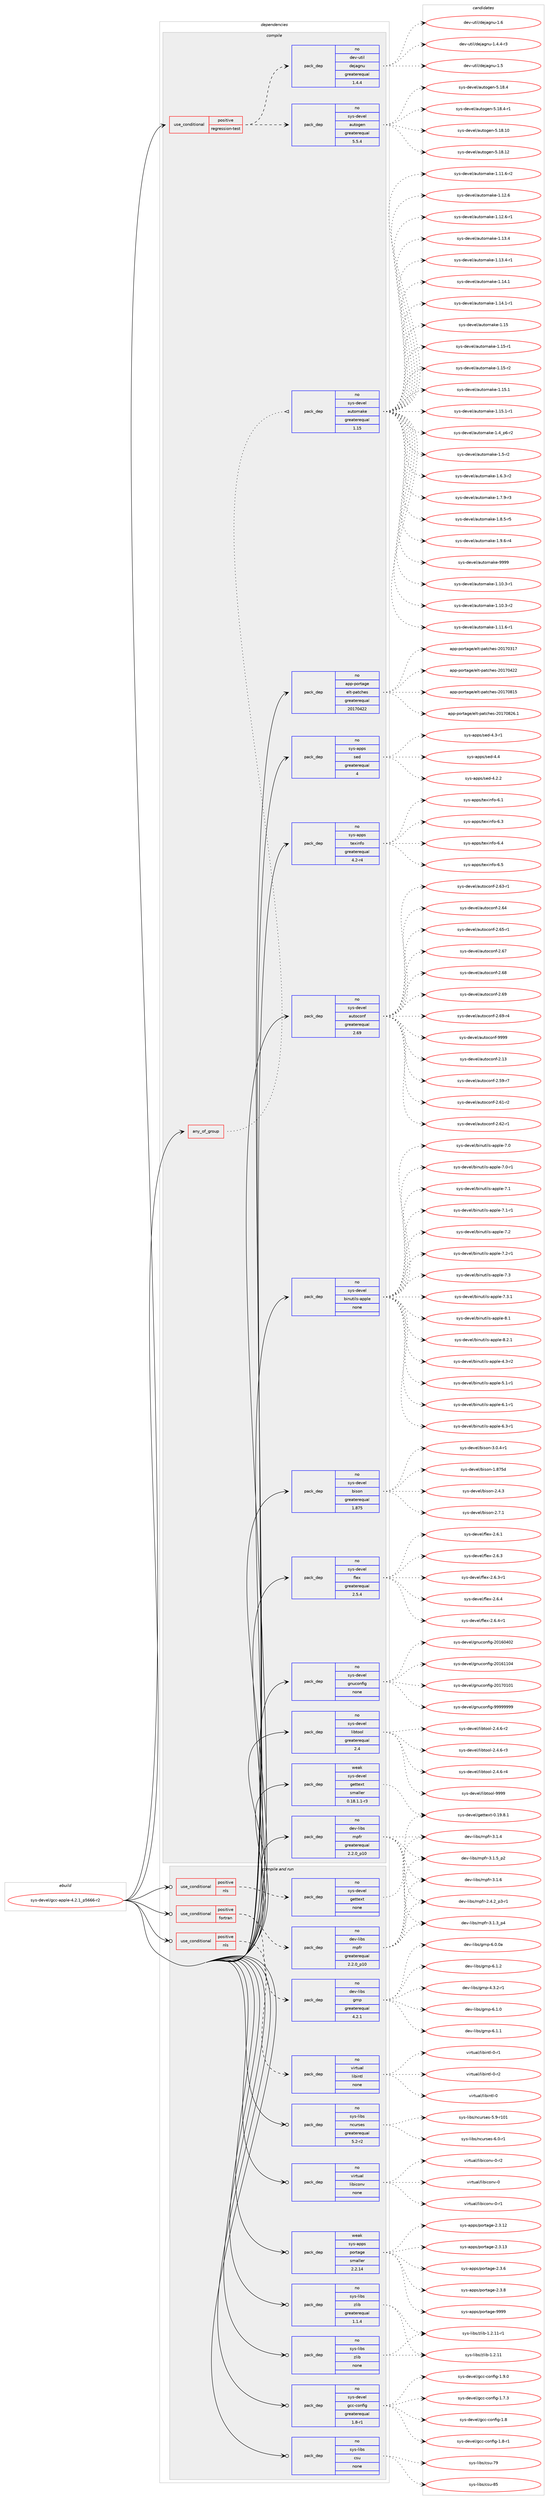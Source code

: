 digraph prolog {

# *************
# Graph options
# *************

newrank=true;
concentrate=true;
compound=true;
graph [rankdir=LR,fontname=Helvetica,fontsize=10,ranksep=1.5];#, ranksep=2.5, nodesep=0.2];
edge  [arrowhead=vee];
node  [fontname=Helvetica,fontsize=10];

# **********
# The ebuild
# **********

subgraph cluster_leftcol {
color=gray;
rank=same;
label=<<i>ebuild</i>>;
id [label="sys-devel/gcc-apple-4.2.1_p5666-r2", color=red, width=4, href="../sys-devel/gcc-apple-4.2.1_p5666-r2.svg"];
}

# ****************
# The dependencies
# ****************

subgraph cluster_midcol {
color=gray;
label=<<i>dependencies</i>>;
subgraph cluster_compile {
fillcolor="#eeeeee";
style=filled;
label=<<i>compile</i>>;
subgraph any8148 {
dependency484387 [label=<<TABLE BORDER="0" CELLBORDER="1" CELLSPACING="0" CELLPADDING="4"><TR><TD CELLPADDING="10">any_of_group</TD></TR></TABLE>>, shape=none, color=red];subgraph pack359868 {
dependency484388 [label=<<TABLE BORDER="0" CELLBORDER="1" CELLSPACING="0" CELLPADDING="4" WIDTH="220"><TR><TD ROWSPAN="6" CELLPADDING="30">pack_dep</TD></TR><TR><TD WIDTH="110">no</TD></TR><TR><TD>sys-devel</TD></TR><TR><TD>automake</TD></TR><TR><TD>greaterequal</TD></TR><TR><TD>1.15</TD></TR></TABLE>>, shape=none, color=blue];
}
dependency484387:e -> dependency484388:w [weight=20,style="dotted",arrowhead="oinv"];
}
id:e -> dependency484387:w [weight=20,style="solid",arrowhead="vee"];
subgraph cond116087 {
dependency484389 [label=<<TABLE BORDER="0" CELLBORDER="1" CELLSPACING="0" CELLPADDING="4"><TR><TD ROWSPAN="3" CELLPADDING="10">use_conditional</TD></TR><TR><TD>positive</TD></TR><TR><TD>regression-test</TD></TR></TABLE>>, shape=none, color=red];
subgraph pack359869 {
dependency484390 [label=<<TABLE BORDER="0" CELLBORDER="1" CELLSPACING="0" CELLPADDING="4" WIDTH="220"><TR><TD ROWSPAN="6" CELLPADDING="30">pack_dep</TD></TR><TR><TD WIDTH="110">no</TD></TR><TR><TD>dev-util</TD></TR><TR><TD>dejagnu</TD></TR><TR><TD>greaterequal</TD></TR><TR><TD>1.4.4</TD></TR></TABLE>>, shape=none, color=blue];
}
dependency484389:e -> dependency484390:w [weight=20,style="dashed",arrowhead="vee"];
subgraph pack359870 {
dependency484391 [label=<<TABLE BORDER="0" CELLBORDER="1" CELLSPACING="0" CELLPADDING="4" WIDTH="220"><TR><TD ROWSPAN="6" CELLPADDING="30">pack_dep</TD></TR><TR><TD WIDTH="110">no</TD></TR><TR><TD>sys-devel</TD></TR><TR><TD>autogen</TD></TR><TR><TD>greaterequal</TD></TR><TR><TD>5.5.4</TD></TR></TABLE>>, shape=none, color=blue];
}
dependency484389:e -> dependency484391:w [weight=20,style="dashed",arrowhead="vee"];
}
id:e -> dependency484389:w [weight=20,style="solid",arrowhead="vee"];
subgraph pack359871 {
dependency484392 [label=<<TABLE BORDER="0" CELLBORDER="1" CELLSPACING="0" CELLPADDING="4" WIDTH="220"><TR><TD ROWSPAN="6" CELLPADDING="30">pack_dep</TD></TR><TR><TD WIDTH="110">no</TD></TR><TR><TD>app-portage</TD></TR><TR><TD>elt-patches</TD></TR><TR><TD>greaterequal</TD></TR><TR><TD>20170422</TD></TR></TABLE>>, shape=none, color=blue];
}
id:e -> dependency484392:w [weight=20,style="solid",arrowhead="vee"];
subgraph pack359872 {
dependency484393 [label=<<TABLE BORDER="0" CELLBORDER="1" CELLSPACING="0" CELLPADDING="4" WIDTH="220"><TR><TD ROWSPAN="6" CELLPADDING="30">pack_dep</TD></TR><TR><TD WIDTH="110">no</TD></TR><TR><TD>dev-libs</TD></TR><TR><TD>mpfr</TD></TR><TR><TD>greaterequal</TD></TR><TR><TD>2.2.0_p10</TD></TR></TABLE>>, shape=none, color=blue];
}
id:e -> dependency484393:w [weight=20,style="solid",arrowhead="vee"];
subgraph pack359873 {
dependency484394 [label=<<TABLE BORDER="0" CELLBORDER="1" CELLSPACING="0" CELLPADDING="4" WIDTH="220"><TR><TD ROWSPAN="6" CELLPADDING="30">pack_dep</TD></TR><TR><TD WIDTH="110">no</TD></TR><TR><TD>sys-apps</TD></TR><TR><TD>sed</TD></TR><TR><TD>greaterequal</TD></TR><TR><TD>4</TD></TR></TABLE>>, shape=none, color=blue];
}
id:e -> dependency484394:w [weight=20,style="solid",arrowhead="vee"];
subgraph pack359874 {
dependency484395 [label=<<TABLE BORDER="0" CELLBORDER="1" CELLSPACING="0" CELLPADDING="4" WIDTH="220"><TR><TD ROWSPAN="6" CELLPADDING="30">pack_dep</TD></TR><TR><TD WIDTH="110">no</TD></TR><TR><TD>sys-apps</TD></TR><TR><TD>texinfo</TD></TR><TR><TD>greaterequal</TD></TR><TR><TD>4.2-r4</TD></TR></TABLE>>, shape=none, color=blue];
}
id:e -> dependency484395:w [weight=20,style="solid",arrowhead="vee"];
subgraph pack359875 {
dependency484396 [label=<<TABLE BORDER="0" CELLBORDER="1" CELLSPACING="0" CELLPADDING="4" WIDTH="220"><TR><TD ROWSPAN="6" CELLPADDING="30">pack_dep</TD></TR><TR><TD WIDTH="110">no</TD></TR><TR><TD>sys-devel</TD></TR><TR><TD>autoconf</TD></TR><TR><TD>greaterequal</TD></TR><TR><TD>2.69</TD></TR></TABLE>>, shape=none, color=blue];
}
id:e -> dependency484396:w [weight=20,style="solid",arrowhead="vee"];
subgraph pack359876 {
dependency484397 [label=<<TABLE BORDER="0" CELLBORDER="1" CELLSPACING="0" CELLPADDING="4" WIDTH="220"><TR><TD ROWSPAN="6" CELLPADDING="30">pack_dep</TD></TR><TR><TD WIDTH="110">no</TD></TR><TR><TD>sys-devel</TD></TR><TR><TD>binutils-apple</TD></TR><TR><TD>none</TD></TR><TR><TD></TD></TR></TABLE>>, shape=none, color=blue];
}
id:e -> dependency484397:w [weight=20,style="solid",arrowhead="vee"];
subgraph pack359877 {
dependency484398 [label=<<TABLE BORDER="0" CELLBORDER="1" CELLSPACING="0" CELLPADDING="4" WIDTH="220"><TR><TD ROWSPAN="6" CELLPADDING="30">pack_dep</TD></TR><TR><TD WIDTH="110">no</TD></TR><TR><TD>sys-devel</TD></TR><TR><TD>bison</TD></TR><TR><TD>greaterequal</TD></TR><TR><TD>1.875</TD></TR></TABLE>>, shape=none, color=blue];
}
id:e -> dependency484398:w [weight=20,style="solid",arrowhead="vee"];
subgraph pack359878 {
dependency484399 [label=<<TABLE BORDER="0" CELLBORDER="1" CELLSPACING="0" CELLPADDING="4" WIDTH="220"><TR><TD ROWSPAN="6" CELLPADDING="30">pack_dep</TD></TR><TR><TD WIDTH="110">no</TD></TR><TR><TD>sys-devel</TD></TR><TR><TD>flex</TD></TR><TR><TD>greaterequal</TD></TR><TR><TD>2.5.4</TD></TR></TABLE>>, shape=none, color=blue];
}
id:e -> dependency484399:w [weight=20,style="solid",arrowhead="vee"];
subgraph pack359879 {
dependency484400 [label=<<TABLE BORDER="0" CELLBORDER="1" CELLSPACING="0" CELLPADDING="4" WIDTH="220"><TR><TD ROWSPAN="6" CELLPADDING="30">pack_dep</TD></TR><TR><TD WIDTH="110">no</TD></TR><TR><TD>sys-devel</TD></TR><TR><TD>gnuconfig</TD></TR><TR><TD>none</TD></TR><TR><TD></TD></TR></TABLE>>, shape=none, color=blue];
}
id:e -> dependency484400:w [weight=20,style="solid",arrowhead="vee"];
subgraph pack359880 {
dependency484401 [label=<<TABLE BORDER="0" CELLBORDER="1" CELLSPACING="0" CELLPADDING="4" WIDTH="220"><TR><TD ROWSPAN="6" CELLPADDING="30">pack_dep</TD></TR><TR><TD WIDTH="110">no</TD></TR><TR><TD>sys-devel</TD></TR><TR><TD>libtool</TD></TR><TR><TD>greaterequal</TD></TR><TR><TD>2.4</TD></TR></TABLE>>, shape=none, color=blue];
}
id:e -> dependency484401:w [weight=20,style="solid",arrowhead="vee"];
subgraph pack359881 {
dependency484402 [label=<<TABLE BORDER="0" CELLBORDER="1" CELLSPACING="0" CELLPADDING="4" WIDTH="220"><TR><TD ROWSPAN="6" CELLPADDING="30">pack_dep</TD></TR><TR><TD WIDTH="110">weak</TD></TR><TR><TD>sys-devel</TD></TR><TR><TD>gettext</TD></TR><TR><TD>smaller</TD></TR><TR><TD>0.18.1.1-r3</TD></TR></TABLE>>, shape=none, color=blue];
}
id:e -> dependency484402:w [weight=20,style="solid",arrowhead="vee"];
}
subgraph cluster_compileandrun {
fillcolor="#eeeeee";
style=filled;
label=<<i>compile and run</i>>;
subgraph cond116088 {
dependency484403 [label=<<TABLE BORDER="0" CELLBORDER="1" CELLSPACING="0" CELLPADDING="4"><TR><TD ROWSPAN="3" CELLPADDING="10">use_conditional</TD></TR><TR><TD>positive</TD></TR><TR><TD>fortran</TD></TR></TABLE>>, shape=none, color=red];
subgraph pack359882 {
dependency484404 [label=<<TABLE BORDER="0" CELLBORDER="1" CELLSPACING="0" CELLPADDING="4" WIDTH="220"><TR><TD ROWSPAN="6" CELLPADDING="30">pack_dep</TD></TR><TR><TD WIDTH="110">no</TD></TR><TR><TD>dev-libs</TD></TR><TR><TD>gmp</TD></TR><TR><TD>greaterequal</TD></TR><TR><TD>4.2.1</TD></TR></TABLE>>, shape=none, color=blue];
}
dependency484403:e -> dependency484404:w [weight=20,style="dashed",arrowhead="vee"];
subgraph pack359883 {
dependency484405 [label=<<TABLE BORDER="0" CELLBORDER="1" CELLSPACING="0" CELLPADDING="4" WIDTH="220"><TR><TD ROWSPAN="6" CELLPADDING="30">pack_dep</TD></TR><TR><TD WIDTH="110">no</TD></TR><TR><TD>dev-libs</TD></TR><TR><TD>mpfr</TD></TR><TR><TD>greaterequal</TD></TR><TR><TD>2.2.0_p10</TD></TR></TABLE>>, shape=none, color=blue];
}
dependency484403:e -> dependency484405:w [weight=20,style="dashed",arrowhead="vee"];
}
id:e -> dependency484403:w [weight=20,style="solid",arrowhead="odotvee"];
subgraph cond116089 {
dependency484406 [label=<<TABLE BORDER="0" CELLBORDER="1" CELLSPACING="0" CELLPADDING="4"><TR><TD ROWSPAN="3" CELLPADDING="10">use_conditional</TD></TR><TR><TD>positive</TD></TR><TR><TD>nls</TD></TR></TABLE>>, shape=none, color=red];
subgraph pack359884 {
dependency484407 [label=<<TABLE BORDER="0" CELLBORDER="1" CELLSPACING="0" CELLPADDING="4" WIDTH="220"><TR><TD ROWSPAN="6" CELLPADDING="30">pack_dep</TD></TR><TR><TD WIDTH="110">no</TD></TR><TR><TD>sys-devel</TD></TR><TR><TD>gettext</TD></TR><TR><TD>none</TD></TR><TR><TD></TD></TR></TABLE>>, shape=none, color=blue];
}
dependency484406:e -> dependency484407:w [weight=20,style="dashed",arrowhead="vee"];
}
id:e -> dependency484406:w [weight=20,style="solid",arrowhead="odotvee"];
subgraph cond116090 {
dependency484408 [label=<<TABLE BORDER="0" CELLBORDER="1" CELLSPACING="0" CELLPADDING="4"><TR><TD ROWSPAN="3" CELLPADDING="10">use_conditional</TD></TR><TR><TD>positive</TD></TR><TR><TD>nls</TD></TR></TABLE>>, shape=none, color=red];
subgraph pack359885 {
dependency484409 [label=<<TABLE BORDER="0" CELLBORDER="1" CELLSPACING="0" CELLPADDING="4" WIDTH="220"><TR><TD ROWSPAN="6" CELLPADDING="30">pack_dep</TD></TR><TR><TD WIDTH="110">no</TD></TR><TR><TD>virtual</TD></TR><TR><TD>libintl</TD></TR><TR><TD>none</TD></TR><TR><TD></TD></TR></TABLE>>, shape=none, color=blue];
}
dependency484408:e -> dependency484409:w [weight=20,style="dashed",arrowhead="vee"];
}
id:e -> dependency484408:w [weight=20,style="solid",arrowhead="odotvee"];
subgraph pack359886 {
dependency484410 [label=<<TABLE BORDER="0" CELLBORDER="1" CELLSPACING="0" CELLPADDING="4" WIDTH="220"><TR><TD ROWSPAN="6" CELLPADDING="30">pack_dep</TD></TR><TR><TD WIDTH="110">no</TD></TR><TR><TD>sys-devel</TD></TR><TR><TD>gcc-config</TD></TR><TR><TD>greaterequal</TD></TR><TR><TD>1.8-r1</TD></TR></TABLE>>, shape=none, color=blue];
}
id:e -> dependency484410:w [weight=20,style="solid",arrowhead="odotvee"];
subgraph pack359887 {
dependency484411 [label=<<TABLE BORDER="0" CELLBORDER="1" CELLSPACING="0" CELLPADDING="4" WIDTH="220"><TR><TD ROWSPAN="6" CELLPADDING="30">pack_dep</TD></TR><TR><TD WIDTH="110">no</TD></TR><TR><TD>sys-libs</TD></TR><TR><TD>csu</TD></TR><TR><TD>none</TD></TR><TR><TD></TD></TR></TABLE>>, shape=none, color=blue];
}
id:e -> dependency484411:w [weight=20,style="solid",arrowhead="odotvee"];
subgraph pack359888 {
dependency484412 [label=<<TABLE BORDER="0" CELLBORDER="1" CELLSPACING="0" CELLPADDING="4" WIDTH="220"><TR><TD ROWSPAN="6" CELLPADDING="30">pack_dep</TD></TR><TR><TD WIDTH="110">no</TD></TR><TR><TD>sys-libs</TD></TR><TR><TD>ncurses</TD></TR><TR><TD>greaterequal</TD></TR><TR><TD>5.2-r2</TD></TR></TABLE>>, shape=none, color=blue];
}
id:e -> dependency484412:w [weight=20,style="solid",arrowhead="odotvee"];
subgraph pack359889 {
dependency484413 [label=<<TABLE BORDER="0" CELLBORDER="1" CELLSPACING="0" CELLPADDING="4" WIDTH="220"><TR><TD ROWSPAN="6" CELLPADDING="30">pack_dep</TD></TR><TR><TD WIDTH="110">no</TD></TR><TR><TD>sys-libs</TD></TR><TR><TD>zlib</TD></TR><TR><TD>greaterequal</TD></TR><TR><TD>1.1.4</TD></TR></TABLE>>, shape=none, color=blue];
}
id:e -> dependency484413:w [weight=20,style="solid",arrowhead="odotvee"];
subgraph pack359890 {
dependency484414 [label=<<TABLE BORDER="0" CELLBORDER="1" CELLSPACING="0" CELLPADDING="4" WIDTH="220"><TR><TD ROWSPAN="6" CELLPADDING="30">pack_dep</TD></TR><TR><TD WIDTH="110">no</TD></TR><TR><TD>sys-libs</TD></TR><TR><TD>zlib</TD></TR><TR><TD>none</TD></TR><TR><TD></TD></TR></TABLE>>, shape=none, color=blue];
}
id:e -> dependency484414:w [weight=20,style="solid",arrowhead="odotvee"];
subgraph pack359891 {
dependency484415 [label=<<TABLE BORDER="0" CELLBORDER="1" CELLSPACING="0" CELLPADDING="4" WIDTH="220"><TR><TD ROWSPAN="6" CELLPADDING="30">pack_dep</TD></TR><TR><TD WIDTH="110">no</TD></TR><TR><TD>virtual</TD></TR><TR><TD>libiconv</TD></TR><TR><TD>none</TD></TR><TR><TD></TD></TR></TABLE>>, shape=none, color=blue];
}
id:e -> dependency484415:w [weight=20,style="solid",arrowhead="odotvee"];
subgraph pack359892 {
dependency484416 [label=<<TABLE BORDER="0" CELLBORDER="1" CELLSPACING="0" CELLPADDING="4" WIDTH="220"><TR><TD ROWSPAN="6" CELLPADDING="30">pack_dep</TD></TR><TR><TD WIDTH="110">weak</TD></TR><TR><TD>sys-apps</TD></TR><TR><TD>portage</TD></TR><TR><TD>smaller</TD></TR><TR><TD>2.2.14</TD></TR></TABLE>>, shape=none, color=blue];
}
id:e -> dependency484416:w [weight=20,style="solid",arrowhead="odotvee"];
}
subgraph cluster_run {
fillcolor="#eeeeee";
style=filled;
label=<<i>run</i>>;
}
}

# **************
# The candidates
# **************

subgraph cluster_choices {
rank=same;
color=gray;
label=<<i>candidates</i>>;

subgraph choice359868 {
color=black;
nodesep=1;
choice11512111545100101118101108479711711611110997107101454946494846514511449 [label="sys-devel/automake-1.10.3-r1", color=red, width=4,href="../sys-devel/automake-1.10.3-r1.svg"];
choice11512111545100101118101108479711711611110997107101454946494846514511450 [label="sys-devel/automake-1.10.3-r2", color=red, width=4,href="../sys-devel/automake-1.10.3-r2.svg"];
choice11512111545100101118101108479711711611110997107101454946494946544511449 [label="sys-devel/automake-1.11.6-r1", color=red, width=4,href="../sys-devel/automake-1.11.6-r1.svg"];
choice11512111545100101118101108479711711611110997107101454946494946544511450 [label="sys-devel/automake-1.11.6-r2", color=red, width=4,href="../sys-devel/automake-1.11.6-r2.svg"];
choice1151211154510010111810110847971171161111099710710145494649504654 [label="sys-devel/automake-1.12.6", color=red, width=4,href="../sys-devel/automake-1.12.6.svg"];
choice11512111545100101118101108479711711611110997107101454946495046544511449 [label="sys-devel/automake-1.12.6-r1", color=red, width=4,href="../sys-devel/automake-1.12.6-r1.svg"];
choice1151211154510010111810110847971171161111099710710145494649514652 [label="sys-devel/automake-1.13.4", color=red, width=4,href="../sys-devel/automake-1.13.4.svg"];
choice11512111545100101118101108479711711611110997107101454946495146524511449 [label="sys-devel/automake-1.13.4-r1", color=red, width=4,href="../sys-devel/automake-1.13.4-r1.svg"];
choice1151211154510010111810110847971171161111099710710145494649524649 [label="sys-devel/automake-1.14.1", color=red, width=4,href="../sys-devel/automake-1.14.1.svg"];
choice11512111545100101118101108479711711611110997107101454946495246494511449 [label="sys-devel/automake-1.14.1-r1", color=red, width=4,href="../sys-devel/automake-1.14.1-r1.svg"];
choice115121115451001011181011084797117116111109971071014549464953 [label="sys-devel/automake-1.15", color=red, width=4,href="../sys-devel/automake-1.15.svg"];
choice1151211154510010111810110847971171161111099710710145494649534511449 [label="sys-devel/automake-1.15-r1", color=red, width=4,href="../sys-devel/automake-1.15-r1.svg"];
choice1151211154510010111810110847971171161111099710710145494649534511450 [label="sys-devel/automake-1.15-r2", color=red, width=4,href="../sys-devel/automake-1.15-r2.svg"];
choice1151211154510010111810110847971171161111099710710145494649534649 [label="sys-devel/automake-1.15.1", color=red, width=4,href="../sys-devel/automake-1.15.1.svg"];
choice11512111545100101118101108479711711611110997107101454946495346494511449 [label="sys-devel/automake-1.15.1-r1", color=red, width=4,href="../sys-devel/automake-1.15.1-r1.svg"];
choice115121115451001011181011084797117116111109971071014549465295112544511450 [label="sys-devel/automake-1.4_p6-r2", color=red, width=4,href="../sys-devel/automake-1.4_p6-r2.svg"];
choice11512111545100101118101108479711711611110997107101454946534511450 [label="sys-devel/automake-1.5-r2", color=red, width=4,href="../sys-devel/automake-1.5-r2.svg"];
choice115121115451001011181011084797117116111109971071014549465446514511450 [label="sys-devel/automake-1.6.3-r2", color=red, width=4,href="../sys-devel/automake-1.6.3-r2.svg"];
choice115121115451001011181011084797117116111109971071014549465546574511451 [label="sys-devel/automake-1.7.9-r3", color=red, width=4,href="../sys-devel/automake-1.7.9-r3.svg"];
choice115121115451001011181011084797117116111109971071014549465646534511453 [label="sys-devel/automake-1.8.5-r5", color=red, width=4,href="../sys-devel/automake-1.8.5-r5.svg"];
choice115121115451001011181011084797117116111109971071014549465746544511452 [label="sys-devel/automake-1.9.6-r4", color=red, width=4,href="../sys-devel/automake-1.9.6-r4.svg"];
choice115121115451001011181011084797117116111109971071014557575757 [label="sys-devel/automake-9999", color=red, width=4,href="../sys-devel/automake-9999.svg"];
dependency484388:e -> choice11512111545100101118101108479711711611110997107101454946494846514511449:w [style=dotted,weight="100"];
dependency484388:e -> choice11512111545100101118101108479711711611110997107101454946494846514511450:w [style=dotted,weight="100"];
dependency484388:e -> choice11512111545100101118101108479711711611110997107101454946494946544511449:w [style=dotted,weight="100"];
dependency484388:e -> choice11512111545100101118101108479711711611110997107101454946494946544511450:w [style=dotted,weight="100"];
dependency484388:e -> choice1151211154510010111810110847971171161111099710710145494649504654:w [style=dotted,weight="100"];
dependency484388:e -> choice11512111545100101118101108479711711611110997107101454946495046544511449:w [style=dotted,weight="100"];
dependency484388:e -> choice1151211154510010111810110847971171161111099710710145494649514652:w [style=dotted,weight="100"];
dependency484388:e -> choice11512111545100101118101108479711711611110997107101454946495146524511449:w [style=dotted,weight="100"];
dependency484388:e -> choice1151211154510010111810110847971171161111099710710145494649524649:w [style=dotted,weight="100"];
dependency484388:e -> choice11512111545100101118101108479711711611110997107101454946495246494511449:w [style=dotted,weight="100"];
dependency484388:e -> choice115121115451001011181011084797117116111109971071014549464953:w [style=dotted,weight="100"];
dependency484388:e -> choice1151211154510010111810110847971171161111099710710145494649534511449:w [style=dotted,weight="100"];
dependency484388:e -> choice1151211154510010111810110847971171161111099710710145494649534511450:w [style=dotted,weight="100"];
dependency484388:e -> choice1151211154510010111810110847971171161111099710710145494649534649:w [style=dotted,weight="100"];
dependency484388:e -> choice11512111545100101118101108479711711611110997107101454946495346494511449:w [style=dotted,weight="100"];
dependency484388:e -> choice115121115451001011181011084797117116111109971071014549465295112544511450:w [style=dotted,weight="100"];
dependency484388:e -> choice11512111545100101118101108479711711611110997107101454946534511450:w [style=dotted,weight="100"];
dependency484388:e -> choice115121115451001011181011084797117116111109971071014549465446514511450:w [style=dotted,weight="100"];
dependency484388:e -> choice115121115451001011181011084797117116111109971071014549465546574511451:w [style=dotted,weight="100"];
dependency484388:e -> choice115121115451001011181011084797117116111109971071014549465646534511453:w [style=dotted,weight="100"];
dependency484388:e -> choice115121115451001011181011084797117116111109971071014549465746544511452:w [style=dotted,weight="100"];
dependency484388:e -> choice115121115451001011181011084797117116111109971071014557575757:w [style=dotted,weight="100"];
}
subgraph choice359869 {
color=black;
nodesep=1;
choice1001011184511711610510847100101106971031101174549465246524511451 [label="dev-util/dejagnu-1.4.4-r3", color=red, width=4,href="../dev-util/dejagnu-1.4.4-r3.svg"];
choice10010111845117116105108471001011069710311011745494653 [label="dev-util/dejagnu-1.5", color=red, width=4,href="../dev-util/dejagnu-1.5.svg"];
choice10010111845117116105108471001011069710311011745494654 [label="dev-util/dejagnu-1.6", color=red, width=4,href="../dev-util/dejagnu-1.6.svg"];
dependency484390:e -> choice1001011184511711610510847100101106971031101174549465246524511451:w [style=dotted,weight="100"];
dependency484390:e -> choice10010111845117116105108471001011069710311011745494653:w [style=dotted,weight="100"];
dependency484390:e -> choice10010111845117116105108471001011069710311011745494654:w [style=dotted,weight="100"];
}
subgraph choice359870 {
color=black;
nodesep=1;
choice1151211154510010111810110847971171161111031011104553464956464948 [label="sys-devel/autogen-5.18.10", color=red, width=4,href="../sys-devel/autogen-5.18.10.svg"];
choice1151211154510010111810110847971171161111031011104553464956464950 [label="sys-devel/autogen-5.18.12", color=red, width=4,href="../sys-devel/autogen-5.18.12.svg"];
choice11512111545100101118101108479711711611110310111045534649564652 [label="sys-devel/autogen-5.18.4", color=red, width=4,href="../sys-devel/autogen-5.18.4.svg"];
choice115121115451001011181011084797117116111103101110455346495646524511449 [label="sys-devel/autogen-5.18.4-r1", color=red, width=4,href="../sys-devel/autogen-5.18.4-r1.svg"];
dependency484391:e -> choice1151211154510010111810110847971171161111031011104553464956464948:w [style=dotted,weight="100"];
dependency484391:e -> choice1151211154510010111810110847971171161111031011104553464956464950:w [style=dotted,weight="100"];
dependency484391:e -> choice11512111545100101118101108479711711611110310111045534649564652:w [style=dotted,weight="100"];
dependency484391:e -> choice115121115451001011181011084797117116111103101110455346495646524511449:w [style=dotted,weight="100"];
}
subgraph choice359871 {
color=black;
nodesep=1;
choice97112112451121111141169710310147101108116451129711699104101115455048495548514955 [label="app-portage/elt-patches-20170317", color=red, width=4,href="../app-portage/elt-patches-20170317.svg"];
choice97112112451121111141169710310147101108116451129711699104101115455048495548525050 [label="app-portage/elt-patches-20170422", color=red, width=4,href="../app-portage/elt-patches-20170422.svg"];
choice97112112451121111141169710310147101108116451129711699104101115455048495548564953 [label="app-portage/elt-patches-20170815", color=red, width=4,href="../app-portage/elt-patches-20170815.svg"];
choice971121124511211111411697103101471011081164511297116991041011154550484955485650544649 [label="app-portage/elt-patches-20170826.1", color=red, width=4,href="../app-portage/elt-patches-20170826.1.svg"];
dependency484392:e -> choice97112112451121111141169710310147101108116451129711699104101115455048495548514955:w [style=dotted,weight="100"];
dependency484392:e -> choice97112112451121111141169710310147101108116451129711699104101115455048495548525050:w [style=dotted,weight="100"];
dependency484392:e -> choice97112112451121111141169710310147101108116451129711699104101115455048495548564953:w [style=dotted,weight="100"];
dependency484392:e -> choice971121124511211111411697103101471011081164511297116991041011154550484955485650544649:w [style=dotted,weight="100"];
}
subgraph choice359872 {
color=black;
nodesep=1;
choice10010111845108105981154710911210211445504652465095112514511449 [label="dev-libs/mpfr-2.4.2_p3-r1", color=red, width=4,href="../dev-libs/mpfr-2.4.2_p3-r1.svg"];
choice1001011184510810598115471091121021144551464946519511252 [label="dev-libs/mpfr-3.1.3_p4", color=red, width=4,href="../dev-libs/mpfr-3.1.3_p4.svg"];
choice100101118451081059811547109112102114455146494652 [label="dev-libs/mpfr-3.1.4", color=red, width=4,href="../dev-libs/mpfr-3.1.4.svg"];
choice1001011184510810598115471091121021144551464946539511250 [label="dev-libs/mpfr-3.1.5_p2", color=red, width=4,href="../dev-libs/mpfr-3.1.5_p2.svg"];
choice100101118451081059811547109112102114455146494654 [label="dev-libs/mpfr-3.1.6", color=red, width=4,href="../dev-libs/mpfr-3.1.6.svg"];
dependency484393:e -> choice10010111845108105981154710911210211445504652465095112514511449:w [style=dotted,weight="100"];
dependency484393:e -> choice1001011184510810598115471091121021144551464946519511252:w [style=dotted,weight="100"];
dependency484393:e -> choice100101118451081059811547109112102114455146494652:w [style=dotted,weight="100"];
dependency484393:e -> choice1001011184510810598115471091121021144551464946539511250:w [style=dotted,weight="100"];
dependency484393:e -> choice100101118451081059811547109112102114455146494654:w [style=dotted,weight="100"];
}
subgraph choice359873 {
color=black;
nodesep=1;
choice115121115459711211211547115101100455246504650 [label="sys-apps/sed-4.2.2", color=red, width=4,href="../sys-apps/sed-4.2.2.svg"];
choice115121115459711211211547115101100455246514511449 [label="sys-apps/sed-4.3-r1", color=red, width=4,href="../sys-apps/sed-4.3-r1.svg"];
choice11512111545971121121154711510110045524652 [label="sys-apps/sed-4.4", color=red, width=4,href="../sys-apps/sed-4.4.svg"];
dependency484394:e -> choice115121115459711211211547115101100455246504650:w [style=dotted,weight="100"];
dependency484394:e -> choice115121115459711211211547115101100455246514511449:w [style=dotted,weight="100"];
dependency484394:e -> choice11512111545971121121154711510110045524652:w [style=dotted,weight="100"];
}
subgraph choice359874 {
color=black;
nodesep=1;
choice11512111545971121121154711610112010511010211145544649 [label="sys-apps/texinfo-6.1", color=red, width=4,href="../sys-apps/texinfo-6.1.svg"];
choice11512111545971121121154711610112010511010211145544651 [label="sys-apps/texinfo-6.3", color=red, width=4,href="../sys-apps/texinfo-6.3.svg"];
choice11512111545971121121154711610112010511010211145544652 [label="sys-apps/texinfo-6.4", color=red, width=4,href="../sys-apps/texinfo-6.4.svg"];
choice11512111545971121121154711610112010511010211145544653 [label="sys-apps/texinfo-6.5", color=red, width=4,href="../sys-apps/texinfo-6.5.svg"];
dependency484395:e -> choice11512111545971121121154711610112010511010211145544649:w [style=dotted,weight="100"];
dependency484395:e -> choice11512111545971121121154711610112010511010211145544651:w [style=dotted,weight="100"];
dependency484395:e -> choice11512111545971121121154711610112010511010211145544652:w [style=dotted,weight="100"];
dependency484395:e -> choice11512111545971121121154711610112010511010211145544653:w [style=dotted,weight="100"];
}
subgraph choice359875 {
color=black;
nodesep=1;
choice115121115451001011181011084797117116111991111101024550464951 [label="sys-devel/autoconf-2.13", color=red, width=4,href="../sys-devel/autoconf-2.13.svg"];
choice1151211154510010111810110847971171161119911111010245504653574511455 [label="sys-devel/autoconf-2.59-r7", color=red, width=4,href="../sys-devel/autoconf-2.59-r7.svg"];
choice1151211154510010111810110847971171161119911111010245504654494511450 [label="sys-devel/autoconf-2.61-r2", color=red, width=4,href="../sys-devel/autoconf-2.61-r2.svg"];
choice1151211154510010111810110847971171161119911111010245504654504511449 [label="sys-devel/autoconf-2.62-r1", color=red, width=4,href="../sys-devel/autoconf-2.62-r1.svg"];
choice1151211154510010111810110847971171161119911111010245504654514511449 [label="sys-devel/autoconf-2.63-r1", color=red, width=4,href="../sys-devel/autoconf-2.63-r1.svg"];
choice115121115451001011181011084797117116111991111101024550465452 [label="sys-devel/autoconf-2.64", color=red, width=4,href="../sys-devel/autoconf-2.64.svg"];
choice1151211154510010111810110847971171161119911111010245504654534511449 [label="sys-devel/autoconf-2.65-r1", color=red, width=4,href="../sys-devel/autoconf-2.65-r1.svg"];
choice115121115451001011181011084797117116111991111101024550465455 [label="sys-devel/autoconf-2.67", color=red, width=4,href="../sys-devel/autoconf-2.67.svg"];
choice115121115451001011181011084797117116111991111101024550465456 [label="sys-devel/autoconf-2.68", color=red, width=4,href="../sys-devel/autoconf-2.68.svg"];
choice115121115451001011181011084797117116111991111101024550465457 [label="sys-devel/autoconf-2.69", color=red, width=4,href="../sys-devel/autoconf-2.69.svg"];
choice1151211154510010111810110847971171161119911111010245504654574511452 [label="sys-devel/autoconf-2.69-r4", color=red, width=4,href="../sys-devel/autoconf-2.69-r4.svg"];
choice115121115451001011181011084797117116111991111101024557575757 [label="sys-devel/autoconf-9999", color=red, width=4,href="../sys-devel/autoconf-9999.svg"];
dependency484396:e -> choice115121115451001011181011084797117116111991111101024550464951:w [style=dotted,weight="100"];
dependency484396:e -> choice1151211154510010111810110847971171161119911111010245504653574511455:w [style=dotted,weight="100"];
dependency484396:e -> choice1151211154510010111810110847971171161119911111010245504654494511450:w [style=dotted,weight="100"];
dependency484396:e -> choice1151211154510010111810110847971171161119911111010245504654504511449:w [style=dotted,weight="100"];
dependency484396:e -> choice1151211154510010111810110847971171161119911111010245504654514511449:w [style=dotted,weight="100"];
dependency484396:e -> choice115121115451001011181011084797117116111991111101024550465452:w [style=dotted,weight="100"];
dependency484396:e -> choice1151211154510010111810110847971171161119911111010245504654534511449:w [style=dotted,weight="100"];
dependency484396:e -> choice115121115451001011181011084797117116111991111101024550465455:w [style=dotted,weight="100"];
dependency484396:e -> choice115121115451001011181011084797117116111991111101024550465456:w [style=dotted,weight="100"];
dependency484396:e -> choice115121115451001011181011084797117116111991111101024550465457:w [style=dotted,weight="100"];
dependency484396:e -> choice1151211154510010111810110847971171161119911111010245504654574511452:w [style=dotted,weight="100"];
dependency484396:e -> choice115121115451001011181011084797117116111991111101024557575757:w [style=dotted,weight="100"];
}
subgraph choice359876 {
color=black;
nodesep=1;
choice1151211154510010111810110847981051101171161051081154597112112108101455246514511450 [label="sys-devel/binutils-apple-4.3-r2", color=red, width=4,href="../sys-devel/binutils-apple-4.3-r2.svg"];
choice1151211154510010111810110847981051101171161051081154597112112108101455346494511449 [label="sys-devel/binutils-apple-5.1-r1", color=red, width=4,href="../sys-devel/binutils-apple-5.1-r1.svg"];
choice1151211154510010111810110847981051101171161051081154597112112108101455446494511449 [label="sys-devel/binutils-apple-6.1-r1", color=red, width=4,href="../sys-devel/binutils-apple-6.1-r1.svg"];
choice1151211154510010111810110847981051101171161051081154597112112108101455446514511449 [label="sys-devel/binutils-apple-6.3-r1", color=red, width=4,href="../sys-devel/binutils-apple-6.3-r1.svg"];
choice115121115451001011181011084798105110117116105108115459711211210810145554648 [label="sys-devel/binutils-apple-7.0", color=red, width=4,href="../sys-devel/binutils-apple-7.0.svg"];
choice1151211154510010111810110847981051101171161051081154597112112108101455546484511449 [label="sys-devel/binutils-apple-7.0-r1", color=red, width=4,href="../sys-devel/binutils-apple-7.0-r1.svg"];
choice115121115451001011181011084798105110117116105108115459711211210810145554649 [label="sys-devel/binutils-apple-7.1", color=red, width=4,href="../sys-devel/binutils-apple-7.1.svg"];
choice1151211154510010111810110847981051101171161051081154597112112108101455546494511449 [label="sys-devel/binutils-apple-7.1-r1", color=red, width=4,href="../sys-devel/binutils-apple-7.1-r1.svg"];
choice115121115451001011181011084798105110117116105108115459711211210810145554650 [label="sys-devel/binutils-apple-7.2", color=red, width=4,href="../sys-devel/binutils-apple-7.2.svg"];
choice1151211154510010111810110847981051101171161051081154597112112108101455546504511449 [label="sys-devel/binutils-apple-7.2-r1", color=red, width=4,href="../sys-devel/binutils-apple-7.2-r1.svg"];
choice115121115451001011181011084798105110117116105108115459711211210810145554651 [label="sys-devel/binutils-apple-7.3", color=red, width=4,href="../sys-devel/binutils-apple-7.3.svg"];
choice1151211154510010111810110847981051101171161051081154597112112108101455546514649 [label="sys-devel/binutils-apple-7.3.1", color=red, width=4,href="../sys-devel/binutils-apple-7.3.1.svg"];
choice115121115451001011181011084798105110117116105108115459711211210810145564649 [label="sys-devel/binutils-apple-8.1", color=red, width=4,href="../sys-devel/binutils-apple-8.1.svg"];
choice1151211154510010111810110847981051101171161051081154597112112108101455646504649 [label="sys-devel/binutils-apple-8.2.1", color=red, width=4,href="../sys-devel/binutils-apple-8.2.1.svg"];
dependency484397:e -> choice1151211154510010111810110847981051101171161051081154597112112108101455246514511450:w [style=dotted,weight="100"];
dependency484397:e -> choice1151211154510010111810110847981051101171161051081154597112112108101455346494511449:w [style=dotted,weight="100"];
dependency484397:e -> choice1151211154510010111810110847981051101171161051081154597112112108101455446494511449:w [style=dotted,weight="100"];
dependency484397:e -> choice1151211154510010111810110847981051101171161051081154597112112108101455446514511449:w [style=dotted,weight="100"];
dependency484397:e -> choice115121115451001011181011084798105110117116105108115459711211210810145554648:w [style=dotted,weight="100"];
dependency484397:e -> choice1151211154510010111810110847981051101171161051081154597112112108101455546484511449:w [style=dotted,weight="100"];
dependency484397:e -> choice115121115451001011181011084798105110117116105108115459711211210810145554649:w [style=dotted,weight="100"];
dependency484397:e -> choice1151211154510010111810110847981051101171161051081154597112112108101455546494511449:w [style=dotted,weight="100"];
dependency484397:e -> choice115121115451001011181011084798105110117116105108115459711211210810145554650:w [style=dotted,weight="100"];
dependency484397:e -> choice1151211154510010111810110847981051101171161051081154597112112108101455546504511449:w [style=dotted,weight="100"];
dependency484397:e -> choice115121115451001011181011084798105110117116105108115459711211210810145554651:w [style=dotted,weight="100"];
dependency484397:e -> choice1151211154510010111810110847981051101171161051081154597112112108101455546514649:w [style=dotted,weight="100"];
dependency484397:e -> choice115121115451001011181011084798105110117116105108115459711211210810145564649:w [style=dotted,weight="100"];
dependency484397:e -> choice1151211154510010111810110847981051101171161051081154597112112108101455646504649:w [style=dotted,weight="100"];
}
subgraph choice359877 {
color=black;
nodesep=1;
choice115121115451001011181011084798105115111110454946565553100 [label="sys-devel/bison-1.875d", color=red, width=4,href="../sys-devel/bison-1.875d.svg"];
choice115121115451001011181011084798105115111110455046524651 [label="sys-devel/bison-2.4.3", color=red, width=4,href="../sys-devel/bison-2.4.3.svg"];
choice115121115451001011181011084798105115111110455046554649 [label="sys-devel/bison-2.7.1", color=red, width=4,href="../sys-devel/bison-2.7.1.svg"];
choice1151211154510010111810110847981051151111104551464846524511449 [label="sys-devel/bison-3.0.4-r1", color=red, width=4,href="../sys-devel/bison-3.0.4-r1.svg"];
dependency484398:e -> choice115121115451001011181011084798105115111110454946565553100:w [style=dotted,weight="100"];
dependency484398:e -> choice115121115451001011181011084798105115111110455046524651:w [style=dotted,weight="100"];
dependency484398:e -> choice115121115451001011181011084798105115111110455046554649:w [style=dotted,weight="100"];
dependency484398:e -> choice1151211154510010111810110847981051151111104551464846524511449:w [style=dotted,weight="100"];
}
subgraph choice359878 {
color=black;
nodesep=1;
choice1151211154510010111810110847102108101120455046544649 [label="sys-devel/flex-2.6.1", color=red, width=4,href="../sys-devel/flex-2.6.1.svg"];
choice1151211154510010111810110847102108101120455046544651 [label="sys-devel/flex-2.6.3", color=red, width=4,href="../sys-devel/flex-2.6.3.svg"];
choice11512111545100101118101108471021081011204550465446514511449 [label="sys-devel/flex-2.6.3-r1", color=red, width=4,href="../sys-devel/flex-2.6.3-r1.svg"];
choice1151211154510010111810110847102108101120455046544652 [label="sys-devel/flex-2.6.4", color=red, width=4,href="../sys-devel/flex-2.6.4.svg"];
choice11512111545100101118101108471021081011204550465446524511449 [label="sys-devel/flex-2.6.4-r1", color=red, width=4,href="../sys-devel/flex-2.6.4-r1.svg"];
dependency484399:e -> choice1151211154510010111810110847102108101120455046544649:w [style=dotted,weight="100"];
dependency484399:e -> choice1151211154510010111810110847102108101120455046544651:w [style=dotted,weight="100"];
dependency484399:e -> choice11512111545100101118101108471021081011204550465446514511449:w [style=dotted,weight="100"];
dependency484399:e -> choice1151211154510010111810110847102108101120455046544652:w [style=dotted,weight="100"];
dependency484399:e -> choice11512111545100101118101108471021081011204550465446524511449:w [style=dotted,weight="100"];
}
subgraph choice359879 {
color=black;
nodesep=1;
choice115121115451001011181011084710311011799111110102105103455048495448524850 [label="sys-devel/gnuconfig-20160402", color=red, width=4,href="../sys-devel/gnuconfig-20160402.svg"];
choice115121115451001011181011084710311011799111110102105103455048495449494852 [label="sys-devel/gnuconfig-20161104", color=red, width=4,href="../sys-devel/gnuconfig-20161104.svg"];
choice115121115451001011181011084710311011799111110102105103455048495548494849 [label="sys-devel/gnuconfig-20170101", color=red, width=4,href="../sys-devel/gnuconfig-20170101.svg"];
choice115121115451001011181011084710311011799111110102105103455757575757575757 [label="sys-devel/gnuconfig-99999999", color=red, width=4,href="../sys-devel/gnuconfig-99999999.svg"];
dependency484400:e -> choice115121115451001011181011084710311011799111110102105103455048495448524850:w [style=dotted,weight="100"];
dependency484400:e -> choice115121115451001011181011084710311011799111110102105103455048495449494852:w [style=dotted,weight="100"];
dependency484400:e -> choice115121115451001011181011084710311011799111110102105103455048495548494849:w [style=dotted,weight="100"];
dependency484400:e -> choice115121115451001011181011084710311011799111110102105103455757575757575757:w [style=dotted,weight="100"];
}
subgraph choice359880 {
color=black;
nodesep=1;
choice1151211154510010111810110847108105981161111111084550465246544511450 [label="sys-devel/libtool-2.4.6-r2", color=red, width=4,href="../sys-devel/libtool-2.4.6-r2.svg"];
choice1151211154510010111810110847108105981161111111084550465246544511451 [label="sys-devel/libtool-2.4.6-r3", color=red, width=4,href="../sys-devel/libtool-2.4.6-r3.svg"];
choice1151211154510010111810110847108105981161111111084550465246544511452 [label="sys-devel/libtool-2.4.6-r4", color=red, width=4,href="../sys-devel/libtool-2.4.6-r4.svg"];
choice1151211154510010111810110847108105981161111111084557575757 [label="sys-devel/libtool-9999", color=red, width=4,href="../sys-devel/libtool-9999.svg"];
dependency484401:e -> choice1151211154510010111810110847108105981161111111084550465246544511450:w [style=dotted,weight="100"];
dependency484401:e -> choice1151211154510010111810110847108105981161111111084550465246544511451:w [style=dotted,weight="100"];
dependency484401:e -> choice1151211154510010111810110847108105981161111111084550465246544511452:w [style=dotted,weight="100"];
dependency484401:e -> choice1151211154510010111810110847108105981161111111084557575757:w [style=dotted,weight="100"];
}
subgraph choice359881 {
color=black;
nodesep=1;
choice1151211154510010111810110847103101116116101120116454846495746564649 [label="sys-devel/gettext-0.19.8.1", color=red, width=4,href="../sys-devel/gettext-0.19.8.1.svg"];
dependency484402:e -> choice1151211154510010111810110847103101116116101120116454846495746564649:w [style=dotted,weight="100"];
}
subgraph choice359882 {
color=black;
nodesep=1;
choice1001011184510810598115471031091124552465146504511449 [label="dev-libs/gmp-4.3.2-r1", color=red, width=4,href="../dev-libs/gmp-4.3.2-r1.svg"];
choice10010111845108105981154710310911245544648464897 [label="dev-libs/gmp-6.0.0a", color=red, width=4,href="../dev-libs/gmp-6.0.0a.svg"];
choice100101118451081059811547103109112455446494648 [label="dev-libs/gmp-6.1.0", color=red, width=4,href="../dev-libs/gmp-6.1.0.svg"];
choice100101118451081059811547103109112455446494649 [label="dev-libs/gmp-6.1.1", color=red, width=4,href="../dev-libs/gmp-6.1.1.svg"];
choice100101118451081059811547103109112455446494650 [label="dev-libs/gmp-6.1.2", color=red, width=4,href="../dev-libs/gmp-6.1.2.svg"];
dependency484404:e -> choice1001011184510810598115471031091124552465146504511449:w [style=dotted,weight="100"];
dependency484404:e -> choice10010111845108105981154710310911245544648464897:w [style=dotted,weight="100"];
dependency484404:e -> choice100101118451081059811547103109112455446494648:w [style=dotted,weight="100"];
dependency484404:e -> choice100101118451081059811547103109112455446494649:w [style=dotted,weight="100"];
dependency484404:e -> choice100101118451081059811547103109112455446494650:w [style=dotted,weight="100"];
}
subgraph choice359883 {
color=black;
nodesep=1;
choice10010111845108105981154710911210211445504652465095112514511449 [label="dev-libs/mpfr-2.4.2_p3-r1", color=red, width=4,href="../dev-libs/mpfr-2.4.2_p3-r1.svg"];
choice1001011184510810598115471091121021144551464946519511252 [label="dev-libs/mpfr-3.1.3_p4", color=red, width=4,href="../dev-libs/mpfr-3.1.3_p4.svg"];
choice100101118451081059811547109112102114455146494652 [label="dev-libs/mpfr-3.1.4", color=red, width=4,href="../dev-libs/mpfr-3.1.4.svg"];
choice1001011184510810598115471091121021144551464946539511250 [label="dev-libs/mpfr-3.1.5_p2", color=red, width=4,href="../dev-libs/mpfr-3.1.5_p2.svg"];
choice100101118451081059811547109112102114455146494654 [label="dev-libs/mpfr-3.1.6", color=red, width=4,href="../dev-libs/mpfr-3.1.6.svg"];
dependency484405:e -> choice10010111845108105981154710911210211445504652465095112514511449:w [style=dotted,weight="100"];
dependency484405:e -> choice1001011184510810598115471091121021144551464946519511252:w [style=dotted,weight="100"];
dependency484405:e -> choice100101118451081059811547109112102114455146494652:w [style=dotted,weight="100"];
dependency484405:e -> choice1001011184510810598115471091121021144551464946539511250:w [style=dotted,weight="100"];
dependency484405:e -> choice100101118451081059811547109112102114455146494654:w [style=dotted,weight="100"];
}
subgraph choice359884 {
color=black;
nodesep=1;
choice1151211154510010111810110847103101116116101120116454846495746564649 [label="sys-devel/gettext-0.19.8.1", color=red, width=4,href="../sys-devel/gettext-0.19.8.1.svg"];
dependency484407:e -> choice1151211154510010111810110847103101116116101120116454846495746564649:w [style=dotted,weight="100"];
}
subgraph choice359885 {
color=black;
nodesep=1;
choice1181051141161179710847108105981051101161084548 [label="virtual/libintl-0", color=red, width=4,href="../virtual/libintl-0.svg"];
choice11810511411611797108471081059810511011610845484511449 [label="virtual/libintl-0-r1", color=red, width=4,href="../virtual/libintl-0-r1.svg"];
choice11810511411611797108471081059810511011610845484511450 [label="virtual/libintl-0-r2", color=red, width=4,href="../virtual/libintl-0-r2.svg"];
dependency484409:e -> choice1181051141161179710847108105981051101161084548:w [style=dotted,weight="100"];
dependency484409:e -> choice11810511411611797108471081059810511011610845484511449:w [style=dotted,weight="100"];
dependency484409:e -> choice11810511411611797108471081059810511011610845484511450:w [style=dotted,weight="100"];
}
subgraph choice359886 {
color=black;
nodesep=1;
choice115121115451001011181011084710399994599111110102105103454946554651 [label="sys-devel/gcc-config-1.7.3", color=red, width=4,href="../sys-devel/gcc-config-1.7.3.svg"];
choice11512111545100101118101108471039999459911111010210510345494656 [label="sys-devel/gcc-config-1.8", color=red, width=4,href="../sys-devel/gcc-config-1.8.svg"];
choice115121115451001011181011084710399994599111110102105103454946564511449 [label="sys-devel/gcc-config-1.8-r1", color=red, width=4,href="../sys-devel/gcc-config-1.8-r1.svg"];
choice115121115451001011181011084710399994599111110102105103454946574648 [label="sys-devel/gcc-config-1.9.0", color=red, width=4,href="../sys-devel/gcc-config-1.9.0.svg"];
dependency484410:e -> choice115121115451001011181011084710399994599111110102105103454946554651:w [style=dotted,weight="100"];
dependency484410:e -> choice11512111545100101118101108471039999459911111010210510345494656:w [style=dotted,weight="100"];
dependency484410:e -> choice115121115451001011181011084710399994599111110102105103454946564511449:w [style=dotted,weight="100"];
dependency484410:e -> choice115121115451001011181011084710399994599111110102105103454946574648:w [style=dotted,weight="100"];
}
subgraph choice359887 {
color=black;
nodesep=1;
choice11512111545108105981154799115117455557 [label="sys-libs/csu-79", color=red, width=4,href="../sys-libs/csu-79.svg"];
choice11512111545108105981154799115117455653 [label="sys-libs/csu-85", color=red, width=4,href="../sys-libs/csu-85.svg"];
dependency484411:e -> choice11512111545108105981154799115117455557:w [style=dotted,weight="100"];
dependency484411:e -> choice11512111545108105981154799115117455653:w [style=dotted,weight="100"];
}
subgraph choice359888 {
color=black;
nodesep=1;
choice115121115451081059811547110991171141151011154553465745114494849 [label="sys-libs/ncurses-5.9-r101", color=red, width=4,href="../sys-libs/ncurses-5.9-r101.svg"];
choice11512111545108105981154711099117114115101115455446484511449 [label="sys-libs/ncurses-6.0-r1", color=red, width=4,href="../sys-libs/ncurses-6.0-r1.svg"];
dependency484412:e -> choice115121115451081059811547110991171141151011154553465745114494849:w [style=dotted,weight="100"];
dependency484412:e -> choice11512111545108105981154711099117114115101115455446484511449:w [style=dotted,weight="100"];
}
subgraph choice359889 {
color=black;
nodesep=1;
choice1151211154510810598115471221081059845494650464949 [label="sys-libs/zlib-1.2.11", color=red, width=4,href="../sys-libs/zlib-1.2.11.svg"];
choice11512111545108105981154712210810598454946504649494511449 [label="sys-libs/zlib-1.2.11-r1", color=red, width=4,href="../sys-libs/zlib-1.2.11-r1.svg"];
dependency484413:e -> choice1151211154510810598115471221081059845494650464949:w [style=dotted,weight="100"];
dependency484413:e -> choice11512111545108105981154712210810598454946504649494511449:w [style=dotted,weight="100"];
}
subgraph choice359890 {
color=black;
nodesep=1;
choice1151211154510810598115471221081059845494650464949 [label="sys-libs/zlib-1.2.11", color=red, width=4,href="../sys-libs/zlib-1.2.11.svg"];
choice11512111545108105981154712210810598454946504649494511449 [label="sys-libs/zlib-1.2.11-r1", color=red, width=4,href="../sys-libs/zlib-1.2.11-r1.svg"];
dependency484414:e -> choice1151211154510810598115471221081059845494650464949:w [style=dotted,weight="100"];
dependency484414:e -> choice11512111545108105981154712210810598454946504649494511449:w [style=dotted,weight="100"];
}
subgraph choice359891 {
color=black;
nodesep=1;
choice118105114116117971084710810598105991111101184548 [label="virtual/libiconv-0", color=red, width=4,href="../virtual/libiconv-0.svg"];
choice1181051141161179710847108105981059911111011845484511449 [label="virtual/libiconv-0-r1", color=red, width=4,href="../virtual/libiconv-0-r1.svg"];
choice1181051141161179710847108105981059911111011845484511450 [label="virtual/libiconv-0-r2", color=red, width=4,href="../virtual/libiconv-0-r2.svg"];
dependency484415:e -> choice118105114116117971084710810598105991111101184548:w [style=dotted,weight="100"];
dependency484415:e -> choice1181051141161179710847108105981059911111011845484511449:w [style=dotted,weight="100"];
dependency484415:e -> choice1181051141161179710847108105981059911111011845484511450:w [style=dotted,weight="100"];
}
subgraph choice359892 {
color=black;
nodesep=1;
choice1151211154597112112115471121111141169710310145504651464950 [label="sys-apps/portage-2.3.12", color=red, width=4,href="../sys-apps/portage-2.3.12.svg"];
choice1151211154597112112115471121111141169710310145504651464951 [label="sys-apps/portage-2.3.13", color=red, width=4,href="../sys-apps/portage-2.3.13.svg"];
choice11512111545971121121154711211111411697103101455046514654 [label="sys-apps/portage-2.3.6", color=red, width=4,href="../sys-apps/portage-2.3.6.svg"];
choice11512111545971121121154711211111411697103101455046514656 [label="sys-apps/portage-2.3.8", color=red, width=4,href="../sys-apps/portage-2.3.8.svg"];
choice115121115459711211211547112111114116971031014557575757 [label="sys-apps/portage-9999", color=red, width=4,href="../sys-apps/portage-9999.svg"];
dependency484416:e -> choice1151211154597112112115471121111141169710310145504651464950:w [style=dotted,weight="100"];
dependency484416:e -> choice1151211154597112112115471121111141169710310145504651464951:w [style=dotted,weight="100"];
dependency484416:e -> choice11512111545971121121154711211111411697103101455046514654:w [style=dotted,weight="100"];
dependency484416:e -> choice11512111545971121121154711211111411697103101455046514656:w [style=dotted,weight="100"];
dependency484416:e -> choice115121115459711211211547112111114116971031014557575757:w [style=dotted,weight="100"];
}
}

}
